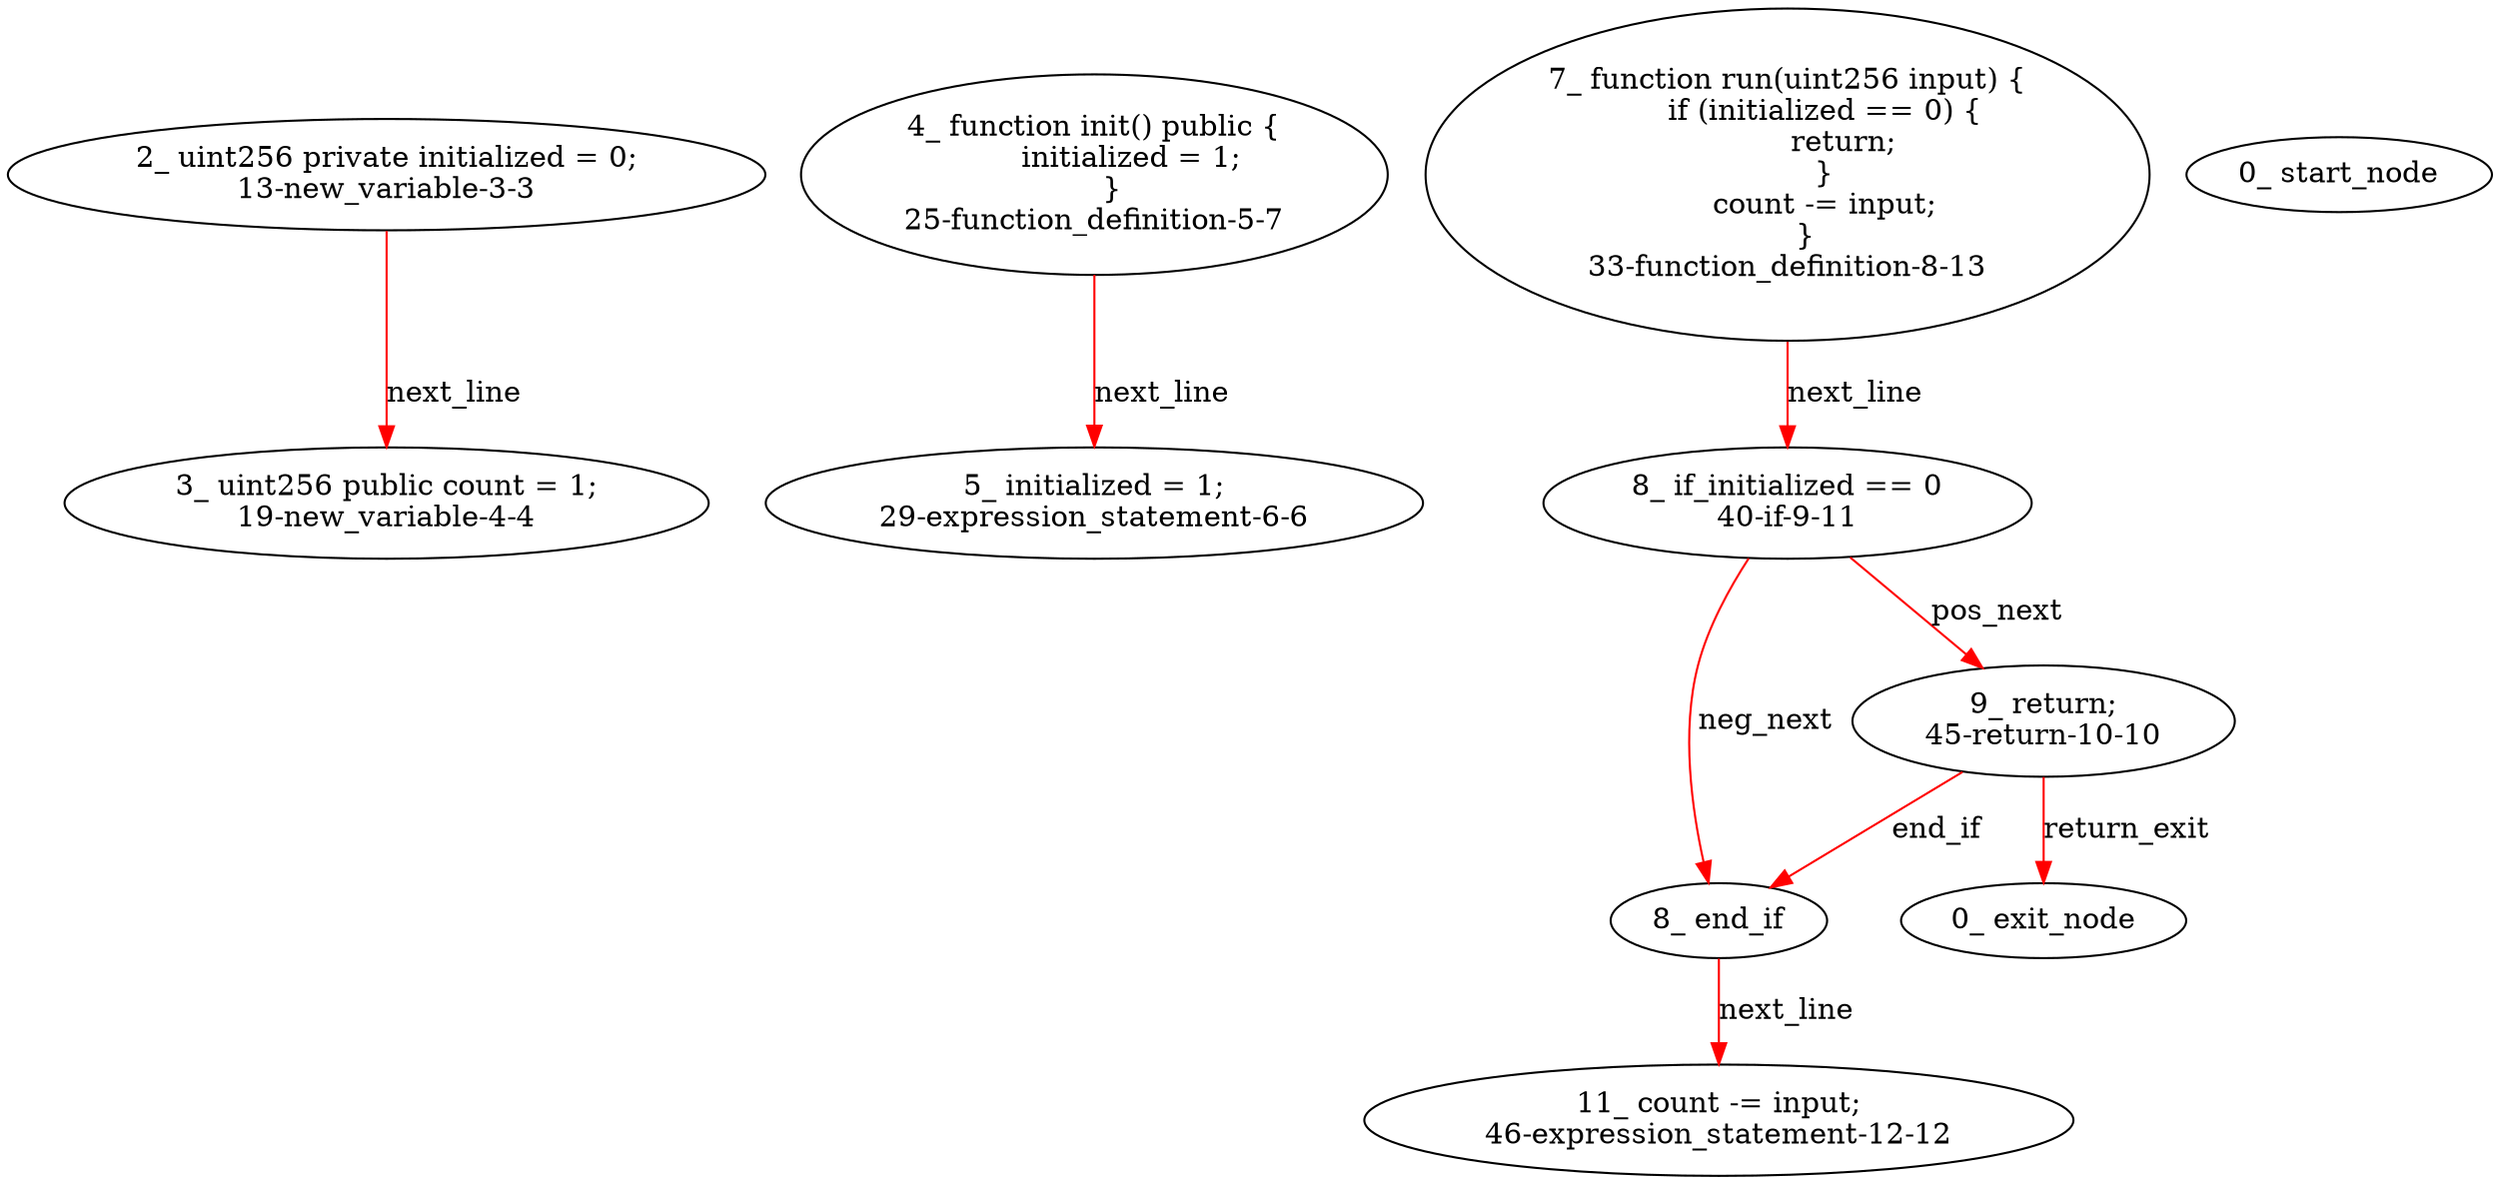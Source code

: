 digraph  {
13 [label="2_ uint256 private initialized = 0;\n13-new_variable-3-3", method="", type_label=new_variable];
19 [label="3_ uint256 public count = 1;\n19-new_variable-4-4", method="", type_label=new_variable];
25 [label="4_ function init() public {\n        initialized = 1;\n    }\n25-function_definition-5-7", method="init()", type_label=function_definition];
29 [label="5_ initialized = 1;\n29-expression_statement-6-6", method="init()", type_label=expression_statement];
33 [label="7_ function run(uint256 input) {\n        if (initialized == 0) {\n            return;\n        }\n        count -= input;\n    }\n33-function_definition-8-13", method="run(uint256 input)", type_label=function_definition];
40 [label="8_ if_initialized == 0\n40-if-9-11", method="run(uint256 input)", type_label=if];
85 [label="8_ end_if", method="run(uint256 input)", type_label=end_if];
45 [label="9_ return;\n45-return-10-10", method="run(uint256 input)", type_label=return];
46 [label="11_ count -= input;\n46-expression_statement-12-12", method="run(uint256 input)", type_label=expression_statement];
1 [label="0_ start_node", method="", type_label=start];
2 [label="0_ exit_node", method="", type_label=exit];
13 -> 19  [color=red, controlflow_type=next_line, edge_type=CFG_edge, key=0, label=next_line];
25 -> 29  [color=red, controlflow_type=next_line, edge_type=CFG_edge, key=0, label=next_line];
33 -> 40  [color=red, controlflow_type=next_line, edge_type=CFG_edge, key=0, label=next_line];
40 -> 45  [color=red, controlflow_type=pos_next, edge_type=CFG_edge, key=0, label=pos_next];
40 -> 85  [color=red, controlflow_type=neg_next, edge_type=CFG_edge, key=0, label=neg_next];
85 -> 46  [color=red, controlflow_type=next_line, edge_type=CFG_edge, key=0, label=next_line];
45 -> 85  [color=red, controlflow_type=end_if, edge_type=CFG_edge, key=0, label=end_if];
45 -> 2  [color=red, controlflow_type=return_exit, edge_type=CFG_edge, key=0, label=return_exit];
}
